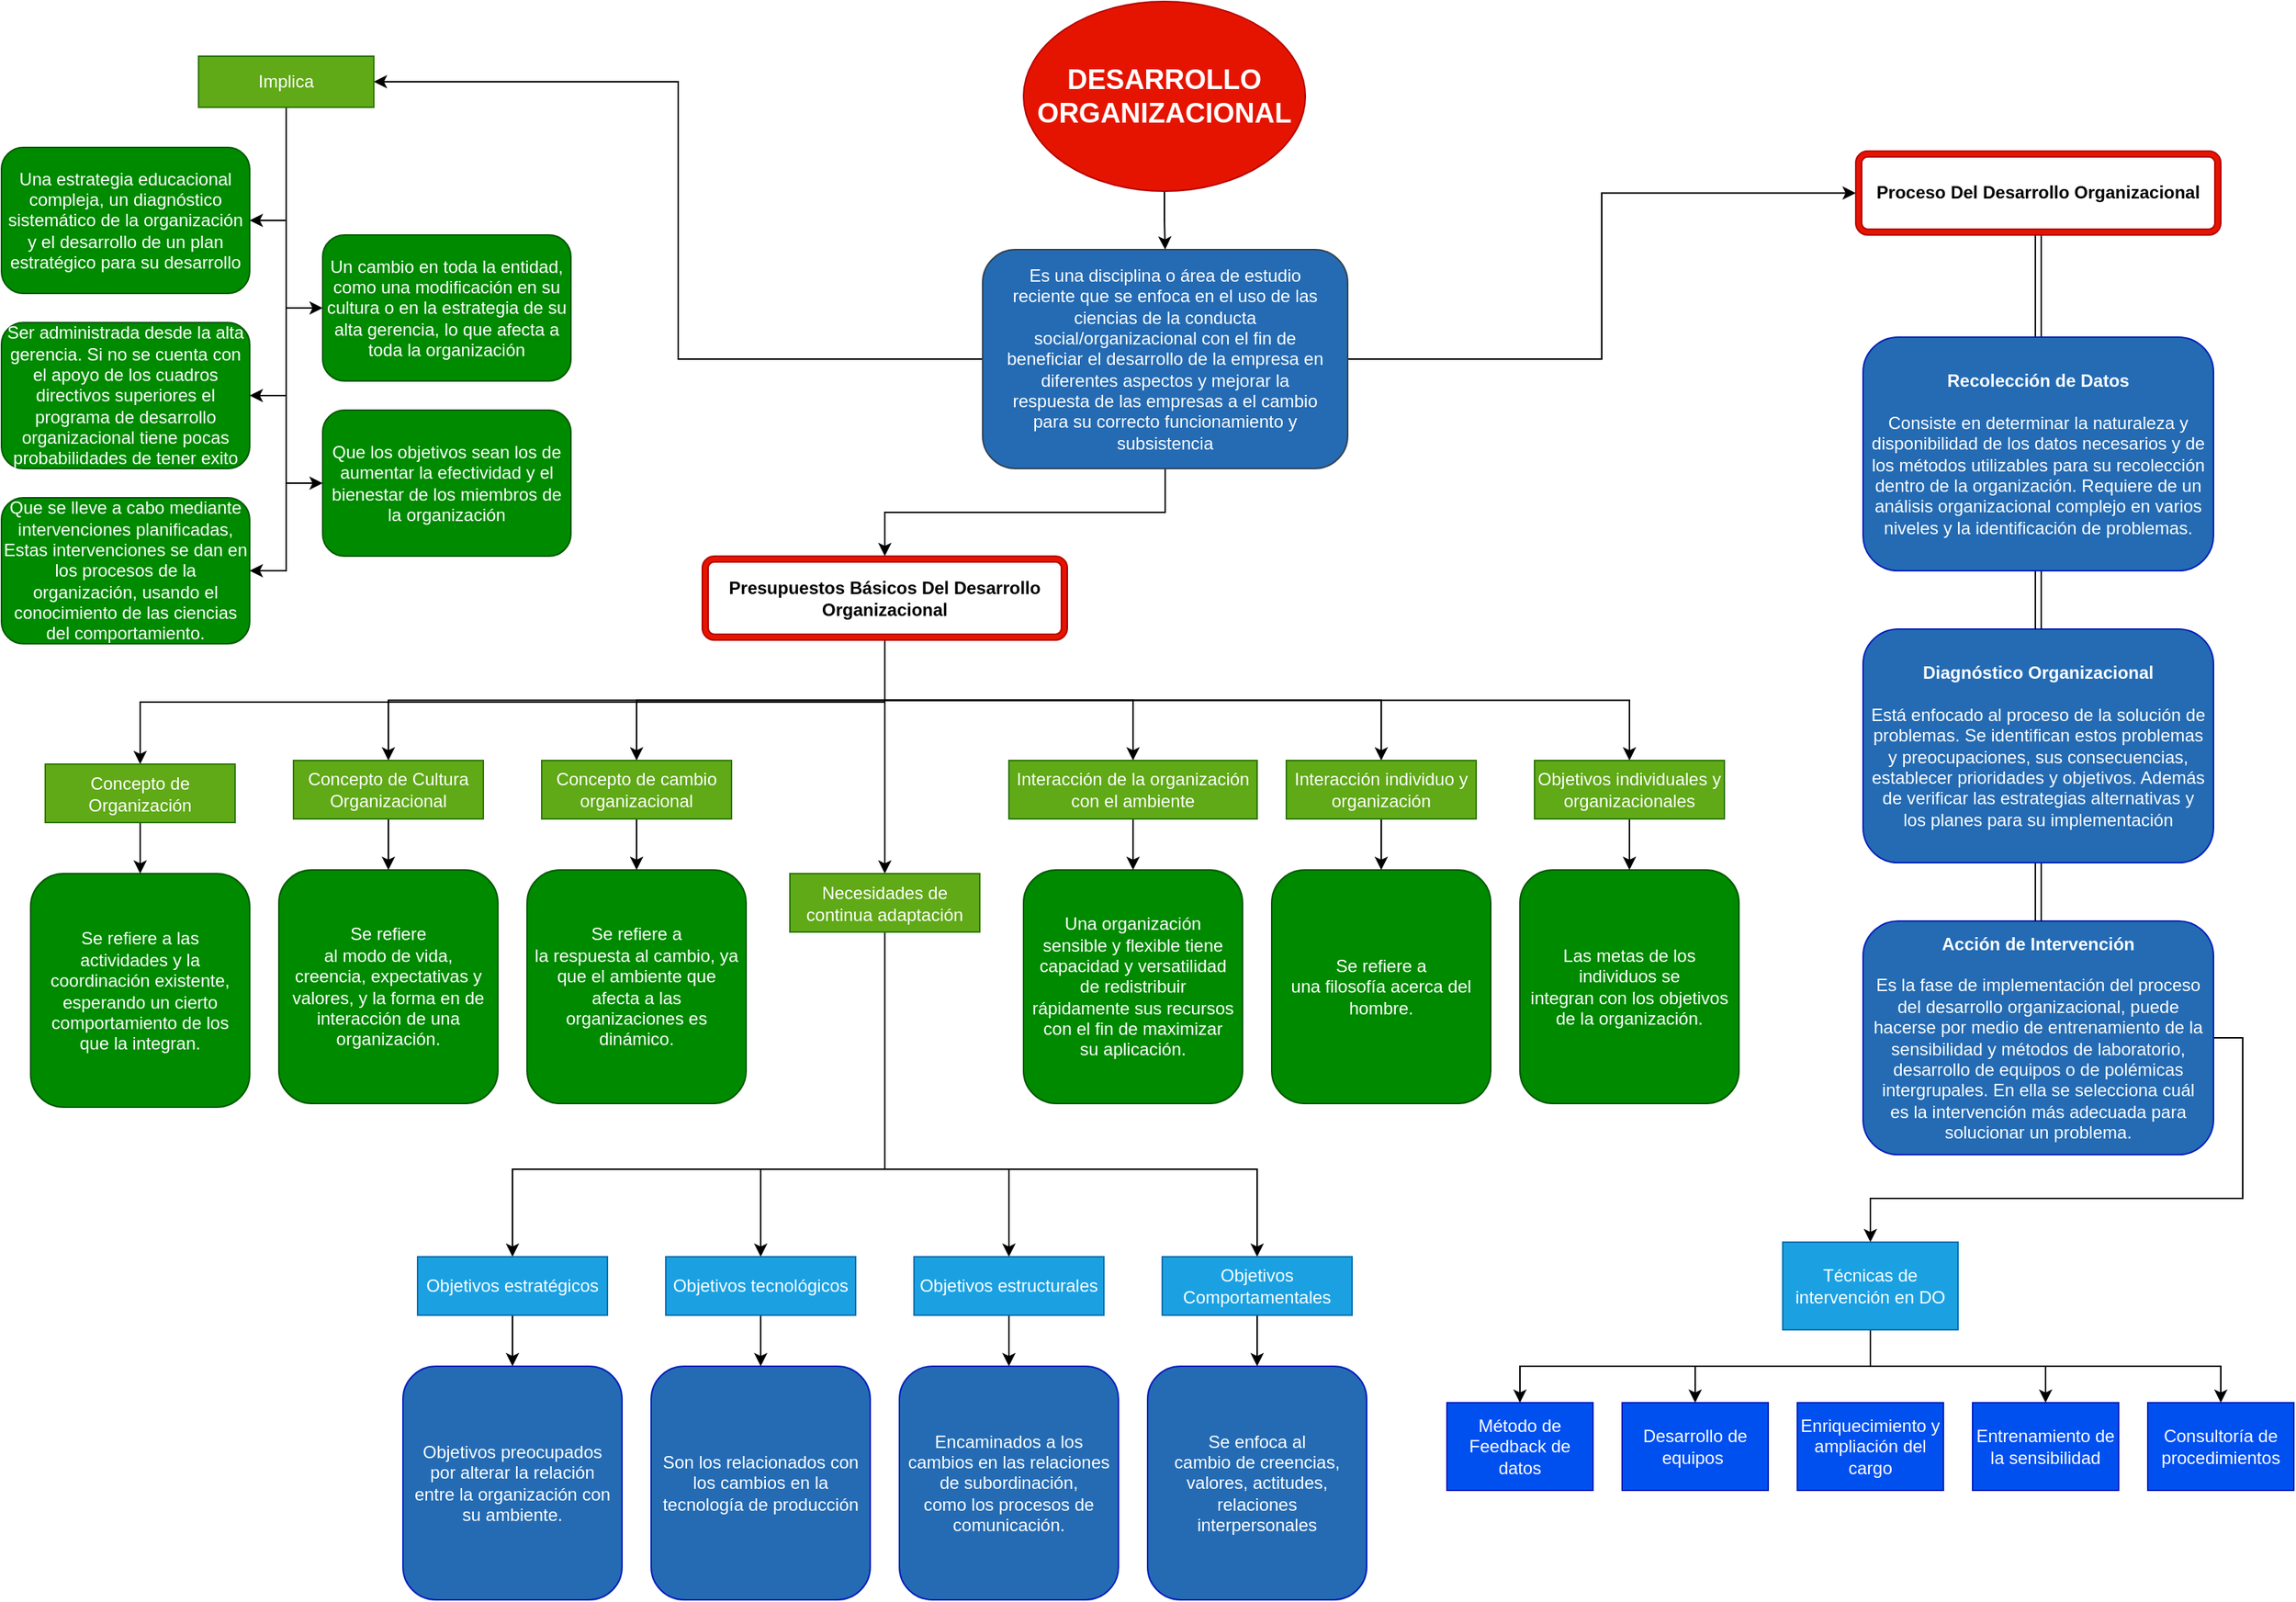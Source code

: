 <mxfile version="14.4.3" type="github">
  <diagram id="B0yP056K_1oIicrqTi71" name="Page-1">
    <mxGraphModel dx="1654" dy="986" grid="1" gridSize="10" guides="1" tooltips="1" connect="1" arrows="1" fold="1" page="1" pageScale="1" pageWidth="1654" pageHeight="1169" math="0" shadow="0">
      <root>
        <mxCell id="0" />
        <mxCell id="1" parent="0" />
        <mxCell id="vn9sh93uOuC6zjZgffpi-92" style="edgeStyle=orthogonalEdgeStyle;rounded=0;orthogonalLoop=1;jettySize=auto;html=1;exitX=0.5;exitY=1;exitDx=0;exitDy=0;entryX=0.5;entryY=0;entryDx=0;entryDy=0;" parent="1" source="s24--BLcKSVbPxse7Jp--1" target="s24--BLcKSVbPxse7Jp--2" edge="1">
          <mxGeometry relative="1" as="geometry" />
        </mxCell>
        <mxCell id="s24--BLcKSVbPxse7Jp--1" value="&lt;b&gt;&lt;font style=&quot;font-size: 19px&quot;&gt;DESARROLLO ORGANIZACIONAL&lt;/font&gt;&lt;/b&gt;" style="ellipse;whiteSpace=wrap;html=1;fillColor=#e51400;strokeColor=#B20000;fontColor=#ffffff;" parent="1" vertex="1">
          <mxGeometry x="730" y="10" width="193" height="130" as="geometry" />
        </mxCell>
        <mxCell id="s24--BLcKSVbPxse7Jp--8" style="edgeStyle=orthogonalEdgeStyle;rounded=0;orthogonalLoop=1;jettySize=auto;html=1;exitX=0;exitY=0.5;exitDx=0;exitDy=0;entryX=1;entryY=0.5;entryDx=0;entryDy=0;" parent="1" source="s24--BLcKSVbPxse7Jp--2" target="s24--BLcKSVbPxse7Jp--7" edge="1">
          <mxGeometry relative="1" as="geometry" />
        </mxCell>
        <mxCell id="vn9sh93uOuC6zjZgffpi-6" style="edgeStyle=orthogonalEdgeStyle;rounded=0;orthogonalLoop=1;jettySize=auto;html=1;exitX=0.5;exitY=1;exitDx=0;exitDy=0;" parent="1" source="s24--BLcKSVbPxse7Jp--2" target="vn9sh93uOuC6zjZgffpi-5" edge="1">
          <mxGeometry relative="1" as="geometry" />
        </mxCell>
        <mxCell id="vn9sh93uOuC6zjZgffpi-54" style="edgeStyle=orthogonalEdgeStyle;rounded=0;orthogonalLoop=1;jettySize=auto;html=1;exitX=1;exitY=0.5;exitDx=0;exitDy=0;entryX=0;entryY=0.5;entryDx=0;entryDy=0;entryPerimeter=0;" parent="1" source="s24--BLcKSVbPxse7Jp--2" target="vn9sh93uOuC6zjZgffpi-53" edge="1">
          <mxGeometry relative="1" as="geometry" />
        </mxCell>
        <mxCell id="s24--BLcKSVbPxse7Jp--2" value="Es una disciplina o área de estudio reciente que se enfoca en el uso de las ciencias de la conducta social/organizacional con el fin de beneficiar el desarrollo de la empresa en diferentes aspectos y mejorar la respuesta de las empresas a el cambio para su correcto funcionamiento y subsistencia" style="rounded=1;whiteSpace=wrap;html=1;spacing=13;strokeColor=#314354;fontColor=#ffffff;fillColor=#246BB3;" parent="1" vertex="1">
          <mxGeometry x="702" y="180" width="250" height="150" as="geometry" />
        </mxCell>
        <mxCell id="vn9sh93uOuC6zjZgffpi-87" style="edgeStyle=orthogonalEdgeStyle;rounded=0;orthogonalLoop=1;jettySize=auto;html=1;exitX=0.5;exitY=1;exitDx=0;exitDy=0;entryX=1;entryY=0.5;entryDx=0;entryDy=0;" parent="1" source="s24--BLcKSVbPxse7Jp--7" target="s24--BLcKSVbPxse7Jp--10" edge="1">
          <mxGeometry relative="1" as="geometry" />
        </mxCell>
        <mxCell id="vn9sh93uOuC6zjZgffpi-88" style="edgeStyle=orthogonalEdgeStyle;rounded=0;orthogonalLoop=1;jettySize=auto;html=1;exitX=0.5;exitY=1;exitDx=0;exitDy=0;entryX=0;entryY=0.5;entryDx=0;entryDy=0;" parent="1" source="s24--BLcKSVbPxse7Jp--7" target="s24--BLcKSVbPxse7Jp--12" edge="1">
          <mxGeometry relative="1" as="geometry" />
        </mxCell>
        <mxCell id="vn9sh93uOuC6zjZgffpi-89" style="edgeStyle=orthogonalEdgeStyle;rounded=0;orthogonalLoop=1;jettySize=auto;html=1;exitX=0.5;exitY=1;exitDx=0;exitDy=0;entryX=1;entryY=0.5;entryDx=0;entryDy=0;" parent="1" source="s24--BLcKSVbPxse7Jp--7" target="s24--BLcKSVbPxse7Jp--11" edge="1">
          <mxGeometry relative="1" as="geometry" />
        </mxCell>
        <mxCell id="vn9sh93uOuC6zjZgffpi-90" style="edgeStyle=orthogonalEdgeStyle;rounded=0;orthogonalLoop=1;jettySize=auto;html=1;exitX=0.5;exitY=1;exitDx=0;exitDy=0;entryX=0;entryY=0.5;entryDx=0;entryDy=0;" parent="1" source="s24--BLcKSVbPxse7Jp--7" target="s24--BLcKSVbPxse7Jp--16" edge="1">
          <mxGeometry relative="1" as="geometry" />
        </mxCell>
        <mxCell id="vn9sh93uOuC6zjZgffpi-91" style="edgeStyle=orthogonalEdgeStyle;rounded=0;orthogonalLoop=1;jettySize=auto;html=1;exitX=0.5;exitY=1;exitDx=0;exitDy=0;entryX=1;entryY=0.5;entryDx=0;entryDy=0;" parent="1" source="s24--BLcKSVbPxse7Jp--7" target="s24--BLcKSVbPxse7Jp--18" edge="1">
          <mxGeometry relative="1" as="geometry" />
        </mxCell>
        <mxCell id="s24--BLcKSVbPxse7Jp--7" value="Implica" style="rounded=0;whiteSpace=wrap;html=1;fillColor=#60a917;strokeColor=#2D7600;fontColor=#ffffff;" parent="1" vertex="1">
          <mxGeometry x="165" y="47.5" width="120" height="35" as="geometry" />
        </mxCell>
        <mxCell id="s24--BLcKSVbPxse7Jp--10" value="Una estrategia educacional compleja, un diagnóstico sistemático de la organización y el desarrollo de un plan estratégico para su desarrollo" style="rounded=1;whiteSpace=wrap;html=1;fillColor=#008a00;strokeColor=#005700;fontColor=#ffffff;" parent="1" vertex="1">
          <mxGeometry x="30" y="110" width="170" height="100" as="geometry" />
        </mxCell>
        <mxCell id="s24--BLcKSVbPxse7Jp--11" value="Ser administrada desde la alta gerencia. Si no se cuenta con el apoyo de los cuadros directivos superiores el programa de desarrollo organizacional tiene pocas probabilidades de tener exito" style="rounded=1;whiteSpace=wrap;html=1;fillColor=#008a00;strokeColor=#005700;fontColor=#ffffff;" parent="1" vertex="1">
          <mxGeometry x="30" y="230" width="170" height="100" as="geometry" />
        </mxCell>
        <mxCell id="s24--BLcKSVbPxse7Jp--12" value="Un cambio en toda la entidad, como una modificación en su cultura o en la estrategia de su alta gerencia, lo que afecta a toda la organización" style="rounded=1;whiteSpace=wrap;html=1;fillColor=#008a00;strokeColor=#005700;fontColor=#ffffff;" parent="1" vertex="1">
          <mxGeometry x="250" y="170" width="170" height="100" as="geometry" />
        </mxCell>
        <mxCell id="s24--BLcKSVbPxse7Jp--16" value="Que los objetivos sean los de aumentar la efectividad y el bienestar de los miembros de la organización" style="rounded=1;whiteSpace=wrap;html=1;fillColor=#008a00;strokeColor=#005700;fontColor=#ffffff;" parent="1" vertex="1">
          <mxGeometry x="250" y="290" width="170" height="100" as="geometry" />
        </mxCell>
        <mxCell id="s24--BLcKSVbPxse7Jp--18" value="Que se lleve a cabo mediante intervenciones planificadas, Estas intervenciones se dan en los procesos de la organización, usando el conocimiento de las ciencias del comportamiento." style="rounded=1;whiteSpace=wrap;html=1;fillColor=#008a00;strokeColor=#005700;fontColor=#ffffff;" parent="1" vertex="1">
          <mxGeometry x="30" y="350" width="170" height="100" as="geometry" />
        </mxCell>
        <mxCell id="vn9sh93uOuC6zjZgffpi-21" style="edgeStyle=orthogonalEdgeStyle;rounded=0;orthogonalLoop=1;jettySize=auto;html=1;exitX=0.5;exitY=1;exitDx=0;exitDy=0;exitPerimeter=0;entryX=0.5;entryY=0;entryDx=0;entryDy=0;" parent="1" source="vn9sh93uOuC6zjZgffpi-5" target="vn9sh93uOuC6zjZgffpi-14" edge="1">
          <mxGeometry relative="1" as="geometry" />
        </mxCell>
        <mxCell id="vn9sh93uOuC6zjZgffpi-41" style="edgeStyle=orthogonalEdgeStyle;rounded=0;orthogonalLoop=1;jettySize=auto;html=1;exitX=0.5;exitY=1;exitDx=0;exitDy=0;exitPerimeter=0;entryX=0.5;entryY=0;entryDx=0;entryDy=0;" parent="1" source="vn9sh93uOuC6zjZgffpi-5" target="vn9sh93uOuC6zjZgffpi-12" edge="1">
          <mxGeometry relative="1" as="geometry" />
        </mxCell>
        <mxCell id="vn9sh93uOuC6zjZgffpi-42" style="edgeStyle=orthogonalEdgeStyle;rounded=0;orthogonalLoop=1;jettySize=auto;html=1;exitX=0.5;exitY=1;exitDx=0;exitDy=0;exitPerimeter=0;entryX=0.5;entryY=0;entryDx=0;entryDy=0;" parent="1" source="vn9sh93uOuC6zjZgffpi-5" target="vn9sh93uOuC6zjZgffpi-16" edge="1">
          <mxGeometry relative="1" as="geometry" />
        </mxCell>
        <mxCell id="vn9sh93uOuC6zjZgffpi-43" style="edgeStyle=orthogonalEdgeStyle;rounded=0;orthogonalLoop=1;jettySize=auto;html=1;exitX=0.5;exitY=1;exitDx=0;exitDy=0;exitPerimeter=0;" parent="1" source="vn9sh93uOuC6zjZgffpi-5" target="vn9sh93uOuC6zjZgffpi-18" edge="1">
          <mxGeometry relative="1" as="geometry" />
        </mxCell>
        <mxCell id="vn9sh93uOuC6zjZgffpi-44" style="edgeStyle=orthogonalEdgeStyle;rounded=0;orthogonalLoop=1;jettySize=auto;html=1;exitX=0.5;exitY=1;exitDx=0;exitDy=0;exitPerimeter=0;entryX=0.5;entryY=0;entryDx=0;entryDy=0;" parent="1" source="vn9sh93uOuC6zjZgffpi-5" target="vn9sh93uOuC6zjZgffpi-20" edge="1">
          <mxGeometry relative="1" as="geometry" />
        </mxCell>
        <mxCell id="vn9sh93uOuC6zjZgffpi-45" style="edgeStyle=orthogonalEdgeStyle;rounded=0;orthogonalLoop=1;jettySize=auto;html=1;exitX=0.5;exitY=1;exitDx=0;exitDy=0;exitPerimeter=0;" parent="1" source="vn9sh93uOuC6zjZgffpi-5" target="vn9sh93uOuC6zjZgffpi-10" edge="1">
          <mxGeometry relative="1" as="geometry" />
        </mxCell>
        <mxCell id="vn9sh93uOuC6zjZgffpi-46" style="edgeStyle=orthogonalEdgeStyle;rounded=0;orthogonalLoop=1;jettySize=auto;html=1;exitX=0.5;exitY=1;exitDx=0;exitDy=0;exitPerimeter=0;entryX=0.5;entryY=0;entryDx=0;entryDy=0;" parent="1" source="vn9sh93uOuC6zjZgffpi-5" target="vn9sh93uOuC6zjZgffpi-8" edge="1">
          <mxGeometry relative="1" as="geometry" />
        </mxCell>
        <mxCell id="vn9sh93uOuC6zjZgffpi-5" value="&lt;b&gt;Presupuestos Básicos Del Desarrollo Organizacional&lt;/b&gt;" style="verticalLabelPosition=center;verticalAlign=middle;html=1;shape=mxgraph.basic.rounded_frame;dx=4.06;align=center;horizontal=1;textDirection=ltr;whiteSpace=wrap;fillColor=#e51400;strokeColor=#B20000;" parent="1" vertex="1">
          <mxGeometry x="510" y="390" width="250" height="57.5" as="geometry" />
        </mxCell>
        <mxCell id="vn9sh93uOuC6zjZgffpi-7" value="Se refiere a las actividades y la coordinación existente, esperando un cierto comportamiento de los que la integran." style="rounded=1;whiteSpace=wrap;html=1;spacing=6;arcSize=15;fillColor=#008a00;strokeColor=#005700;fontColor=#ffffff;" parent="1" vertex="1">
          <mxGeometry x="50" y="607.5" width="150" height="160" as="geometry" />
        </mxCell>
        <mxCell id="vn9sh93uOuC6zjZgffpi-47" value="" style="edgeStyle=orthogonalEdgeStyle;rounded=0;orthogonalLoop=1;jettySize=auto;html=1;" parent="1" source="vn9sh93uOuC6zjZgffpi-8" target="vn9sh93uOuC6zjZgffpi-7" edge="1">
          <mxGeometry relative="1" as="geometry" />
        </mxCell>
        <mxCell id="vn9sh93uOuC6zjZgffpi-8" value="Concepto de Organización" style="rounded=0;whiteSpace=wrap;html=1;fillColor=#60a917;strokeColor=#2D7600;fontColor=#ffffff;" parent="1" vertex="1">
          <mxGeometry x="60" y="532.5" width="130" height="40" as="geometry" />
        </mxCell>
        <mxCell id="vn9sh93uOuC6zjZgffpi-9" value=" Se refiere&lt;br/&gt;al modo de vida, creencia, expectativas y&lt;br/&gt;valores, y la forma en de interacción de una&lt;br/&gt;organización. " style="rounded=1;whiteSpace=wrap;html=1;spacing=6;arcSize=15;fillColor=#008a00;strokeColor=#005700;fontColor=#ffffff;" parent="1" vertex="1">
          <mxGeometry x="220" y="605" width="150" height="160" as="geometry" />
        </mxCell>
        <mxCell id="vn9sh93uOuC6zjZgffpi-48" value="" style="edgeStyle=orthogonalEdgeStyle;rounded=0;orthogonalLoop=1;jettySize=auto;html=1;" parent="1" source="vn9sh93uOuC6zjZgffpi-10" target="vn9sh93uOuC6zjZgffpi-9" edge="1">
          <mxGeometry relative="1" as="geometry" />
        </mxCell>
        <mxCell id="vn9sh93uOuC6zjZgffpi-10" value="Concepto de Cultura Organizacional" style="rounded=0;whiteSpace=wrap;html=1;fillColor=#60a917;strokeColor=#2D7600;fontColor=#ffffff;" parent="1" vertex="1">
          <mxGeometry x="230" y="530" width="130" height="40" as="geometry" />
        </mxCell>
        <mxCell id="vn9sh93uOuC6zjZgffpi-11" value="Se refiere a&lt;br/&gt;la respuesta al cambio, ya que el ambiente que&lt;br/&gt;afecta a las organizaciones es dinámico.&lt;br/&gt;" style="rounded=1;whiteSpace=wrap;html=1;spacing=6;arcSize=15;fillColor=#008a00;strokeColor=#005700;fontColor=#ffffff;" parent="1" vertex="1">
          <mxGeometry x="390" y="605" width="150" height="160" as="geometry" />
        </mxCell>
        <mxCell id="vn9sh93uOuC6zjZgffpi-49" value="" style="edgeStyle=orthogonalEdgeStyle;rounded=0;orthogonalLoop=1;jettySize=auto;html=1;" parent="1" source="vn9sh93uOuC6zjZgffpi-12" target="vn9sh93uOuC6zjZgffpi-11" edge="1">
          <mxGeometry relative="1" as="geometry" />
        </mxCell>
        <mxCell id="vn9sh93uOuC6zjZgffpi-12" value="Concepto de cambio organizacional" style="rounded=0;whiteSpace=wrap;html=1;fillColor=#60a917;strokeColor=#2D7600;fontColor=#ffffff;" parent="1" vertex="1">
          <mxGeometry x="400" y="530" width="130" height="40" as="geometry" />
        </mxCell>
        <mxCell id="vn9sh93uOuC6zjZgffpi-33" style="edgeStyle=orthogonalEdgeStyle;rounded=0;orthogonalLoop=1;jettySize=auto;html=1;exitX=0.5;exitY=1;exitDx=0;exitDy=0;entryX=0.5;entryY=0;entryDx=0;entryDy=0;" parent="1" source="vn9sh93uOuC6zjZgffpi-14" target="vn9sh93uOuC6zjZgffpi-27" edge="1">
          <mxGeometry relative="1" as="geometry">
            <Array as="points">
              <mxPoint x="635" y="810" />
              <mxPoint x="550" y="810" />
            </Array>
          </mxGeometry>
        </mxCell>
        <mxCell id="vn9sh93uOuC6zjZgffpi-34" style="edgeStyle=orthogonalEdgeStyle;rounded=0;orthogonalLoop=1;jettySize=auto;html=1;exitX=0.5;exitY=1;exitDx=0;exitDy=0;entryX=0.5;entryY=0;entryDx=0;entryDy=0;" parent="1" source="vn9sh93uOuC6zjZgffpi-14" target="vn9sh93uOuC6zjZgffpi-29" edge="1">
          <mxGeometry relative="1" as="geometry">
            <Array as="points">
              <mxPoint x="635" y="810" />
              <mxPoint x="720" y="810" />
            </Array>
          </mxGeometry>
        </mxCell>
        <mxCell id="vn9sh93uOuC6zjZgffpi-35" style="edgeStyle=orthogonalEdgeStyle;rounded=0;orthogonalLoop=1;jettySize=auto;html=1;exitX=0.5;exitY=1;exitDx=0;exitDy=0;entryX=0.5;entryY=0;entryDx=0;entryDy=0;" parent="1" source="vn9sh93uOuC6zjZgffpi-14" target="vn9sh93uOuC6zjZgffpi-31" edge="1">
          <mxGeometry relative="1" as="geometry">
            <Array as="points">
              <mxPoint x="635" y="810" />
              <mxPoint x="890" y="810" />
            </Array>
          </mxGeometry>
        </mxCell>
        <mxCell id="vn9sh93uOuC6zjZgffpi-36" style="edgeStyle=orthogonalEdgeStyle;rounded=0;orthogonalLoop=1;jettySize=auto;html=1;exitX=0.5;exitY=1;exitDx=0;exitDy=0;" parent="1" source="vn9sh93uOuC6zjZgffpi-14" target="vn9sh93uOuC6zjZgffpi-25" edge="1">
          <mxGeometry relative="1" as="geometry">
            <Array as="points">
              <mxPoint x="635" y="810" />
              <mxPoint x="380" y="810" />
            </Array>
          </mxGeometry>
        </mxCell>
        <mxCell id="vn9sh93uOuC6zjZgffpi-14" value="Necesidades de continua adaptación" style="rounded=0;whiteSpace=wrap;html=1;fillColor=#60a917;strokeColor=#2D7600;fontColor=#ffffff;" parent="1" vertex="1">
          <mxGeometry x="570" y="607.5" width="130" height="40" as="geometry" />
        </mxCell>
        <mxCell id="vn9sh93uOuC6zjZgffpi-15" value="Una organización sensible y flexible tiene&lt;br/&gt;capacidad y versatilidad de redistribuir&lt;br/&gt;rápidamente sus recursos con el fin de maximizar&lt;br/&gt;su aplicación." style="rounded=1;whiteSpace=wrap;html=1;spacing=6;arcSize=15;fillColor=#008a00;strokeColor=#005700;fontColor=#ffffff;" parent="1" vertex="1">
          <mxGeometry x="730" y="605" width="150" height="160" as="geometry" />
        </mxCell>
        <mxCell id="vn9sh93uOuC6zjZgffpi-50" value="" style="edgeStyle=orthogonalEdgeStyle;rounded=0;orthogonalLoop=1;jettySize=auto;html=1;" parent="1" source="vn9sh93uOuC6zjZgffpi-16" target="vn9sh93uOuC6zjZgffpi-15" edge="1">
          <mxGeometry relative="1" as="geometry" />
        </mxCell>
        <mxCell id="vn9sh93uOuC6zjZgffpi-16" value="Interacción de la organización con el ambiente" style="rounded=0;html=1;spacing=2;whiteSpace=wrap;fillColor=#60a917;strokeColor=#2D7600;fontColor=#ffffff;" parent="1" vertex="1">
          <mxGeometry x="720" y="530" width="170" height="40" as="geometry" />
        </mxCell>
        <mxCell id="vn9sh93uOuC6zjZgffpi-17" value="Se refiere a&lt;br/&gt;una filosofía acerca del hombre.&lt;br/&gt;" style="rounded=1;whiteSpace=wrap;html=1;spacing=6;arcSize=15;fillColor=#008a00;strokeColor=#005700;fontColor=#ffffff;" parent="1" vertex="1">
          <mxGeometry x="900" y="605" width="150" height="160" as="geometry" />
        </mxCell>
        <mxCell id="vn9sh93uOuC6zjZgffpi-51" value="" style="edgeStyle=orthogonalEdgeStyle;rounded=0;orthogonalLoop=1;jettySize=auto;html=1;" parent="1" source="vn9sh93uOuC6zjZgffpi-18" target="vn9sh93uOuC6zjZgffpi-17" edge="1">
          <mxGeometry relative="1" as="geometry" />
        </mxCell>
        <mxCell id="vn9sh93uOuC6zjZgffpi-18" value="Interacción individuo y organización" style="rounded=0;whiteSpace=wrap;html=1;fillColor=#60a917;strokeColor=#2D7600;fontColor=#ffffff;" parent="1" vertex="1">
          <mxGeometry x="910" y="530" width="130" height="40" as="geometry" />
        </mxCell>
        <mxCell id="vn9sh93uOuC6zjZgffpi-19" value="Las metas de los individuos se&lt;br/&gt;integran con los objetivos de la organización. " style="rounded=1;whiteSpace=wrap;html=1;spacing=6;arcSize=15;fillColor=#008a00;strokeColor=#005700;fontColor=#ffffff;" parent="1" vertex="1">
          <mxGeometry x="1070" y="605" width="150" height="160" as="geometry" />
        </mxCell>
        <mxCell id="vn9sh93uOuC6zjZgffpi-52" value="" style="edgeStyle=orthogonalEdgeStyle;rounded=0;orthogonalLoop=1;jettySize=auto;html=1;" parent="1" source="vn9sh93uOuC6zjZgffpi-20" target="vn9sh93uOuC6zjZgffpi-19" edge="1">
          <mxGeometry relative="1" as="geometry" />
        </mxCell>
        <mxCell id="vn9sh93uOuC6zjZgffpi-20" value="Objetivos individuales y organizacionales" style="rounded=0;whiteSpace=wrap;html=1;fillColor=#60a917;strokeColor=#2D7600;fontColor=#ffffff;" parent="1" vertex="1">
          <mxGeometry x="1080" y="530" width="130" height="40" as="geometry" />
        </mxCell>
        <mxCell id="vn9sh93uOuC6zjZgffpi-24" value="Objetivos preocupados&lt;br/&gt;por alterar la relación entre la organización con&lt;br/&gt;su ambiente." style="rounded=1;whiteSpace=wrap;html=1;spacing=6;arcSize=15;strokeColor=#001DBC;fontColor=#ffffff;fillColor=#246BB3;" parent="1" vertex="1">
          <mxGeometry x="305" y="945" width="150" height="160" as="geometry" />
        </mxCell>
        <mxCell id="vn9sh93uOuC6zjZgffpi-37" value="" style="edgeStyle=orthogonalEdgeStyle;rounded=0;orthogonalLoop=1;jettySize=auto;html=1;" parent="1" source="vn9sh93uOuC6zjZgffpi-25" target="vn9sh93uOuC6zjZgffpi-24" edge="1">
          <mxGeometry relative="1" as="geometry" />
        </mxCell>
        <mxCell id="vn9sh93uOuC6zjZgffpi-25" value="Objetivos estratégicos" style="rounded=0;whiteSpace=wrap;html=1;fillColor=#1ba1e2;strokeColor=#006EAF;fontColor=#ffffff;" parent="1" vertex="1">
          <mxGeometry x="315" y="870" width="130" height="40" as="geometry" />
        </mxCell>
        <mxCell id="vn9sh93uOuC6zjZgffpi-26" value=" Son los relacionados con&lt;br/&gt;los cambios en la tecnología de producción" style="rounded=1;whiteSpace=wrap;html=1;spacing=6;arcSize=15;strokeColor=#001DBC;fontColor=#ffffff;fillColor=#246BB3;" parent="1" vertex="1">
          <mxGeometry x="475" y="945" width="150" height="160" as="geometry" />
        </mxCell>
        <mxCell id="vn9sh93uOuC6zjZgffpi-38" value="" style="edgeStyle=orthogonalEdgeStyle;rounded=0;orthogonalLoop=1;jettySize=auto;html=1;" parent="1" source="vn9sh93uOuC6zjZgffpi-27" target="vn9sh93uOuC6zjZgffpi-26" edge="1">
          <mxGeometry relative="1" as="geometry" />
        </mxCell>
        <mxCell id="vn9sh93uOuC6zjZgffpi-27" value="Objetivos tecnológicos" style="rounded=0;whiteSpace=wrap;html=1;fillColor=#1ba1e2;strokeColor=#006EAF;fontColor=#ffffff;" parent="1" vertex="1">
          <mxGeometry x="485" y="870" width="130" height="40" as="geometry" />
        </mxCell>
        <mxCell id="vn9sh93uOuC6zjZgffpi-28" value="Encaminados a los&lt;br/&gt;cambios en las relaciones de subordinación,&lt;br/&gt;como los procesos de comunicación.&lt;br/&gt;" style="rounded=1;whiteSpace=wrap;html=1;spacing=6;arcSize=15;strokeColor=#001DBC;fontColor=#ffffff;fillColor=#246BB3;" parent="1" vertex="1">
          <mxGeometry x="645" y="945" width="150" height="160" as="geometry" />
        </mxCell>
        <mxCell id="vn9sh93uOuC6zjZgffpi-39" value="" style="edgeStyle=orthogonalEdgeStyle;rounded=0;orthogonalLoop=1;jettySize=auto;html=1;" parent="1" source="vn9sh93uOuC6zjZgffpi-29" target="vn9sh93uOuC6zjZgffpi-28" edge="1">
          <mxGeometry relative="1" as="geometry" />
        </mxCell>
        <mxCell id="vn9sh93uOuC6zjZgffpi-29" value="Objetivos estructurales" style="rounded=0;whiteSpace=wrap;html=1;fillColor=#1ba1e2;strokeColor=#006EAF;fontColor=#ffffff;" parent="1" vertex="1">
          <mxGeometry x="655" y="870" width="130" height="40" as="geometry" />
        </mxCell>
        <mxCell id="vn9sh93uOuC6zjZgffpi-30" value="Se enfoca al&lt;br/&gt;cambio de creencias, valores, actitudes,&lt;br/&gt;relaciones interpersonales" style="rounded=1;whiteSpace=wrap;html=1;spacing=6;arcSize=15;strokeColor=#001DBC;fontColor=#ffffff;fillColor=#246BB3;" parent="1" vertex="1">
          <mxGeometry x="815" y="945" width="150" height="160" as="geometry" />
        </mxCell>
        <mxCell id="vn9sh93uOuC6zjZgffpi-40" value="" style="edgeStyle=orthogonalEdgeStyle;rounded=0;orthogonalLoop=1;jettySize=auto;html=1;" parent="1" source="vn9sh93uOuC6zjZgffpi-31" target="vn9sh93uOuC6zjZgffpi-30" edge="1">
          <mxGeometry relative="1" as="geometry" />
        </mxCell>
        <mxCell id="vn9sh93uOuC6zjZgffpi-31" value="Objetivos Comportamentales" style="rounded=0;whiteSpace=wrap;html=1;fillColor=#1ba1e2;strokeColor=#006EAF;fontColor=#ffffff;" parent="1" vertex="1">
          <mxGeometry x="825" y="870" width="130" height="40" as="geometry" />
        </mxCell>
        <mxCell id="vn9sh93uOuC6zjZgffpi-80" style="edgeStyle=orthogonalEdgeStyle;rounded=0;orthogonalLoop=1;jettySize=auto;html=1;exitX=0.5;exitY=1;exitDx=0;exitDy=0;exitPerimeter=0;entryX=0.5;entryY=0;entryDx=0;entryDy=0;shape=link;" parent="1" source="vn9sh93uOuC6zjZgffpi-53" target="vn9sh93uOuC6zjZgffpi-69" edge="1">
          <mxGeometry relative="1" as="geometry" />
        </mxCell>
        <mxCell id="vn9sh93uOuC6zjZgffpi-53" value="&lt;b&gt;Proceso Del Desarrollo Organizacional&lt;/b&gt;" style="verticalLabelPosition=center;verticalAlign=middle;html=1;shape=mxgraph.basic.rounded_frame;dx=4.06;align=center;horizontal=1;textDirection=ltr;whiteSpace=wrap;fillColor=#e51400;strokeColor=#B20000;" parent="1" vertex="1">
          <mxGeometry x="1300" y="112.5" width="250" height="57.5" as="geometry" />
        </mxCell>
        <mxCell id="vn9sh93uOuC6zjZgffpi-79" style="edgeStyle=orthogonalEdgeStyle;rounded=0;orthogonalLoop=1;jettySize=auto;html=1;exitX=1;exitY=0.5;exitDx=0;exitDy=0;entryX=0.5;entryY=0;entryDx=0;entryDy=0;" parent="1" source="vn9sh93uOuC6zjZgffpi-67" target="vn9sh93uOuC6zjZgffpi-71" edge="1">
          <mxGeometry relative="1" as="geometry" />
        </mxCell>
        <mxCell id="vn9sh93uOuC6zjZgffpi-67" value="&lt;b&gt;Acción de Intervención&lt;/b&gt;&lt;br&gt;&lt;br&gt;Es la fase de implementación del proceso del desarrollo organizacional, puede hacerse por medio de entrenamiento de la sensibilidad y métodos de laboratorio, desarrollo de equipos o de polémicas intergrupales. En ella se selecciona cuál es la intervención más adecuada para solucionar un problema." style="rounded=1;whiteSpace=wrap;html=1;spacing=6;arcSize=15;strokeColor=#001DBC;fontColor=#ffffff;fillColor=#246BB3;" parent="1" vertex="1">
          <mxGeometry x="1305" y="640" width="240" height="160" as="geometry" />
        </mxCell>
        <mxCell id="vn9sh93uOuC6zjZgffpi-82" style="edgeStyle=orthogonalEdgeStyle;rounded=0;orthogonalLoop=1;jettySize=auto;html=1;exitX=0.5;exitY=1;exitDx=0;exitDy=0;entryX=0.5;entryY=0;entryDx=0;entryDy=0;shape=link;" parent="1" source="vn9sh93uOuC6zjZgffpi-68" target="vn9sh93uOuC6zjZgffpi-67" edge="1">
          <mxGeometry relative="1" as="geometry" />
        </mxCell>
        <mxCell id="vn9sh93uOuC6zjZgffpi-68" value="&lt;b&gt;Diagnóstico Organizacional&lt;/b&gt;&lt;br&gt;&lt;br&gt;Está enfocado al proceso de la solución de problemas. Se identifican estos problemas y preocupaciones, sus consecuencias, establecer prioridades y objetivos. Además de verificar las estrategias alternativas y los planes para su implementación" style="rounded=1;whiteSpace=wrap;html=1;spacing=6;arcSize=15;strokeColor=#001DBC;fontColor=#ffffff;fillColor=#246BB3;" parent="1" vertex="1">
          <mxGeometry x="1305" y="440" width="240" height="160" as="geometry" />
        </mxCell>
        <mxCell id="vn9sh93uOuC6zjZgffpi-81" style="edgeStyle=orthogonalEdgeStyle;rounded=0;orthogonalLoop=1;jettySize=auto;html=1;exitX=0.5;exitY=1;exitDx=0;exitDy=0;entryX=0.5;entryY=0;entryDx=0;entryDy=0;shape=link;" parent="1" source="vn9sh93uOuC6zjZgffpi-69" target="vn9sh93uOuC6zjZgffpi-68" edge="1">
          <mxGeometry relative="1" as="geometry" />
        </mxCell>
        <mxCell id="vn9sh93uOuC6zjZgffpi-69" value="&lt;b&gt;Recolección de Datos&lt;br&gt;&lt;/b&gt;&lt;br&gt;Consiste en determinar la naturaleza y disponibilidad de los datos necesarios y de los métodos utilizables para su recolección dentro de la organización. Requiere de un análisis organizacional complejo en varios niveles y la identificación de problemas." style="rounded=1;whiteSpace=wrap;html=1;spacing=6;arcSize=15;strokeColor=#001DBC;fontColor=#ffffff;fillColor=#246BB3;" parent="1" vertex="1">
          <mxGeometry x="1305" y="240" width="240" height="160" as="geometry" />
        </mxCell>
        <mxCell id="vn9sh93uOuC6zjZgffpi-83" style="edgeStyle=orthogonalEdgeStyle;rounded=0;orthogonalLoop=1;jettySize=auto;html=1;exitX=0.5;exitY=1;exitDx=0;exitDy=0;" parent="1" source="vn9sh93uOuC6zjZgffpi-71" target="vn9sh93uOuC6zjZgffpi-72" edge="1">
          <mxGeometry relative="1" as="geometry" />
        </mxCell>
        <mxCell id="vn9sh93uOuC6zjZgffpi-84" style="edgeStyle=orthogonalEdgeStyle;rounded=0;orthogonalLoop=1;jettySize=auto;html=1;exitX=0.5;exitY=1;exitDx=0;exitDy=0;" parent="1" source="vn9sh93uOuC6zjZgffpi-71" target="vn9sh93uOuC6zjZgffpi-75" edge="1">
          <mxGeometry relative="1" as="geometry" />
        </mxCell>
        <mxCell id="vn9sh93uOuC6zjZgffpi-85" style="edgeStyle=orthogonalEdgeStyle;rounded=0;orthogonalLoop=1;jettySize=auto;html=1;exitX=0.5;exitY=1;exitDx=0;exitDy=0;entryX=0.5;entryY=0;entryDx=0;entryDy=0;" parent="1" source="vn9sh93uOuC6zjZgffpi-71" target="vn9sh93uOuC6zjZgffpi-77" edge="1">
          <mxGeometry relative="1" as="geometry" />
        </mxCell>
        <mxCell id="vn9sh93uOuC6zjZgffpi-86" style="edgeStyle=orthogonalEdgeStyle;rounded=0;orthogonalLoop=1;jettySize=auto;html=1;exitX=0.5;exitY=1;exitDx=0;exitDy=0;entryX=0.5;entryY=0;entryDx=0;entryDy=0;" parent="1" source="vn9sh93uOuC6zjZgffpi-71" target="vn9sh93uOuC6zjZgffpi-78" edge="1">
          <mxGeometry relative="1" as="geometry" />
        </mxCell>
        <mxCell id="vn9sh93uOuC6zjZgffpi-71" value="Técnicas de intervención en DO" style="rounded=0;whiteSpace=wrap;html=1;fillColor=#1ba1e2;strokeColor=#006EAF;fontColor=#ffffff;" parent="1" vertex="1">
          <mxGeometry x="1250" y="860" width="120" height="60" as="geometry" />
        </mxCell>
        <mxCell id="vn9sh93uOuC6zjZgffpi-72" value="Método de Feedback de datos" style="rounded=0;whiteSpace=wrap;html=1;spacing=4;fillColor=#0050ef;strokeColor=#001DBC;fontColor=#ffffff;" parent="1" vertex="1">
          <mxGeometry x="1020" y="970" width="100" height="60" as="geometry" />
        </mxCell>
        <mxCell id="vn9sh93uOuC6zjZgffpi-75" value="Desarrollo de equipos&amp;nbsp;" style="rounded=0;whiteSpace=wrap;html=1;fillColor=#0050ef;strokeColor=#001DBC;fontColor=#ffffff;" parent="1" vertex="1">
          <mxGeometry x="1140" y="970" width="100" height="60" as="geometry" />
        </mxCell>
        <mxCell id="vn9sh93uOuC6zjZgffpi-76" value="Enriquecimiento y ampliación del cargo" style="rounded=0;whiteSpace=wrap;html=1;fillColor=#0050ef;strokeColor=#001DBC;fontColor=#ffffff;" parent="1" vertex="1">
          <mxGeometry x="1260" y="970" width="100" height="60" as="geometry" />
        </mxCell>
        <mxCell id="vn9sh93uOuC6zjZgffpi-77" value="Entrenamiento de la sensibilidad" style="rounded=0;whiteSpace=wrap;html=1;fillColor=#0050ef;strokeColor=#001DBC;fontColor=#ffffff;" parent="1" vertex="1">
          <mxGeometry x="1380" y="970" width="100" height="60" as="geometry" />
        </mxCell>
        <mxCell id="vn9sh93uOuC6zjZgffpi-78" value="Consultoría de procedimientos" style="rounded=0;whiteSpace=wrap;html=1;fillColor=#0050ef;strokeColor=#001DBC;fontColor=#ffffff;" parent="1" vertex="1">
          <mxGeometry x="1500" y="970" width="100" height="60" as="geometry" />
        </mxCell>
      </root>
    </mxGraphModel>
  </diagram>
</mxfile>

